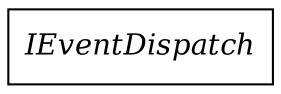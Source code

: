 strict digraph interface_diagram {
  rankdir=LR;
  IEventDispatch[
    label="IEventDispatch",
    URL="IEventDispatch.html",
    tooltip="com.sekati.events.IEventDispatch",
    fontname="Times-Italic",
    shape="record"
  ];
}
